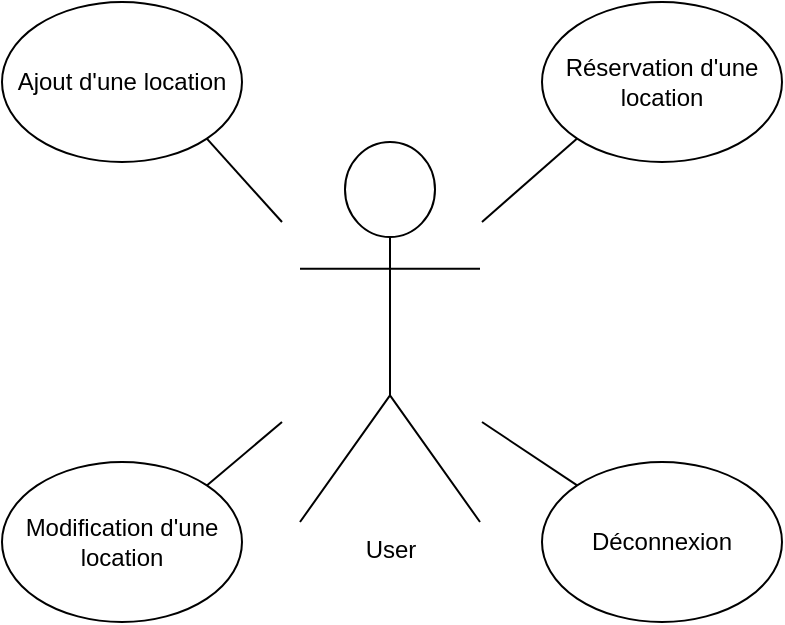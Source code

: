 <mxfile version="21.2.4" type="device">
  <diagram id="4rk9pIrgLvxPIjYd_XBf" name="Page-1">
    <mxGraphModel dx="1434" dy="777" grid="1" gridSize="10" guides="1" tooltips="1" connect="1" arrows="1" fold="1" page="1" pageScale="1" pageWidth="827" pageHeight="1169" math="0" shadow="0">
      <root>
        <mxCell id="0" />
        <mxCell id="1" parent="0" />
        <mxCell id="N4-L-gVo2aN7_rsNjKvQ-1" value="User" style="shape=umlActor;verticalLabelPosition=bottom;verticalAlign=top;html=1;outlineConnect=0;" vertex="1" parent="1">
          <mxGeometry x="379" y="500" width="90" height="190" as="geometry" />
        </mxCell>
        <mxCell id="N4-L-gVo2aN7_rsNjKvQ-2" value="Ajout d&#39;une location" style="ellipse;whiteSpace=wrap;html=1;" vertex="1" parent="1">
          <mxGeometry x="230" y="430" width="120" height="80" as="geometry" />
        </mxCell>
        <mxCell id="N4-L-gVo2aN7_rsNjKvQ-3" value="&lt;div style=&quot;&quot;&gt;&lt;span style=&quot;background-color: initial;&quot;&gt;Modification d&#39;une location&lt;/span&gt;&lt;/div&gt;" style="ellipse;whiteSpace=wrap;html=1;align=center;" vertex="1" parent="1">
          <mxGeometry x="230" y="660" width="120" height="80" as="geometry" />
        </mxCell>
        <mxCell id="N4-L-gVo2aN7_rsNjKvQ-4" value="&lt;span style=&quot;text-indent: -18pt; background-color: initial;&quot; lang=&quot;FR&quot;&gt;Réservation d&#39;une location&lt;br&gt;&lt;/span&gt;" style="ellipse;whiteSpace=wrap;html=1;" vertex="1" parent="1">
          <mxGeometry x="500" y="430" width="120" height="80" as="geometry" />
        </mxCell>
        <mxCell id="N4-L-gVo2aN7_rsNjKvQ-5" value="&lt;span style=&quot;text-indent: -18pt; background-color: initial;&quot; lang=&quot;FR&quot;&gt;Déconnexion&lt;br&gt;&lt;/span&gt;" style="ellipse;whiteSpace=wrap;html=1;" vertex="1" parent="1">
          <mxGeometry x="500" y="660" width="120" height="80" as="geometry" />
        </mxCell>
        <mxCell id="N4-L-gVo2aN7_rsNjKvQ-6" value="" style="endArrow=none;html=1;rounded=0;entryX=1;entryY=0;entryDx=0;entryDy=0;" edge="1" parent="1" target="N4-L-gVo2aN7_rsNjKvQ-3">
          <mxGeometry width="50" height="50" relative="1" as="geometry">
            <mxPoint x="370" y="640" as="sourcePoint" />
            <mxPoint x="310" y="600" as="targetPoint" />
          </mxGeometry>
        </mxCell>
        <mxCell id="N4-L-gVo2aN7_rsNjKvQ-7" value="" style="endArrow=none;html=1;rounded=0;entryX=1;entryY=1;entryDx=0;entryDy=0;" edge="1" parent="1" target="N4-L-gVo2aN7_rsNjKvQ-2">
          <mxGeometry width="50" height="50" relative="1" as="geometry">
            <mxPoint x="370" y="540" as="sourcePoint" />
            <mxPoint x="190" y="1115" as="targetPoint" />
          </mxGeometry>
        </mxCell>
        <mxCell id="N4-L-gVo2aN7_rsNjKvQ-8" value="" style="endArrow=none;html=1;rounded=0;entryX=0;entryY=0;entryDx=0;entryDy=0;" edge="1" parent="1" target="N4-L-gVo2aN7_rsNjKvQ-5">
          <mxGeometry width="50" height="50" relative="1" as="geometry">
            <mxPoint x="470" y="640" as="sourcePoint" />
            <mxPoint x="530" y="620" as="targetPoint" />
          </mxGeometry>
        </mxCell>
        <mxCell id="N4-L-gVo2aN7_rsNjKvQ-9" value="" style="endArrow=none;html=1;rounded=0;entryX=0;entryY=1;entryDx=0;entryDy=0;" edge="1" parent="1" target="N4-L-gVo2aN7_rsNjKvQ-4">
          <mxGeometry width="50" height="50" relative="1" as="geometry">
            <mxPoint x="470" y="540" as="sourcePoint" />
            <mxPoint x="510" y="530" as="targetPoint" />
          </mxGeometry>
        </mxCell>
      </root>
    </mxGraphModel>
  </diagram>
</mxfile>

